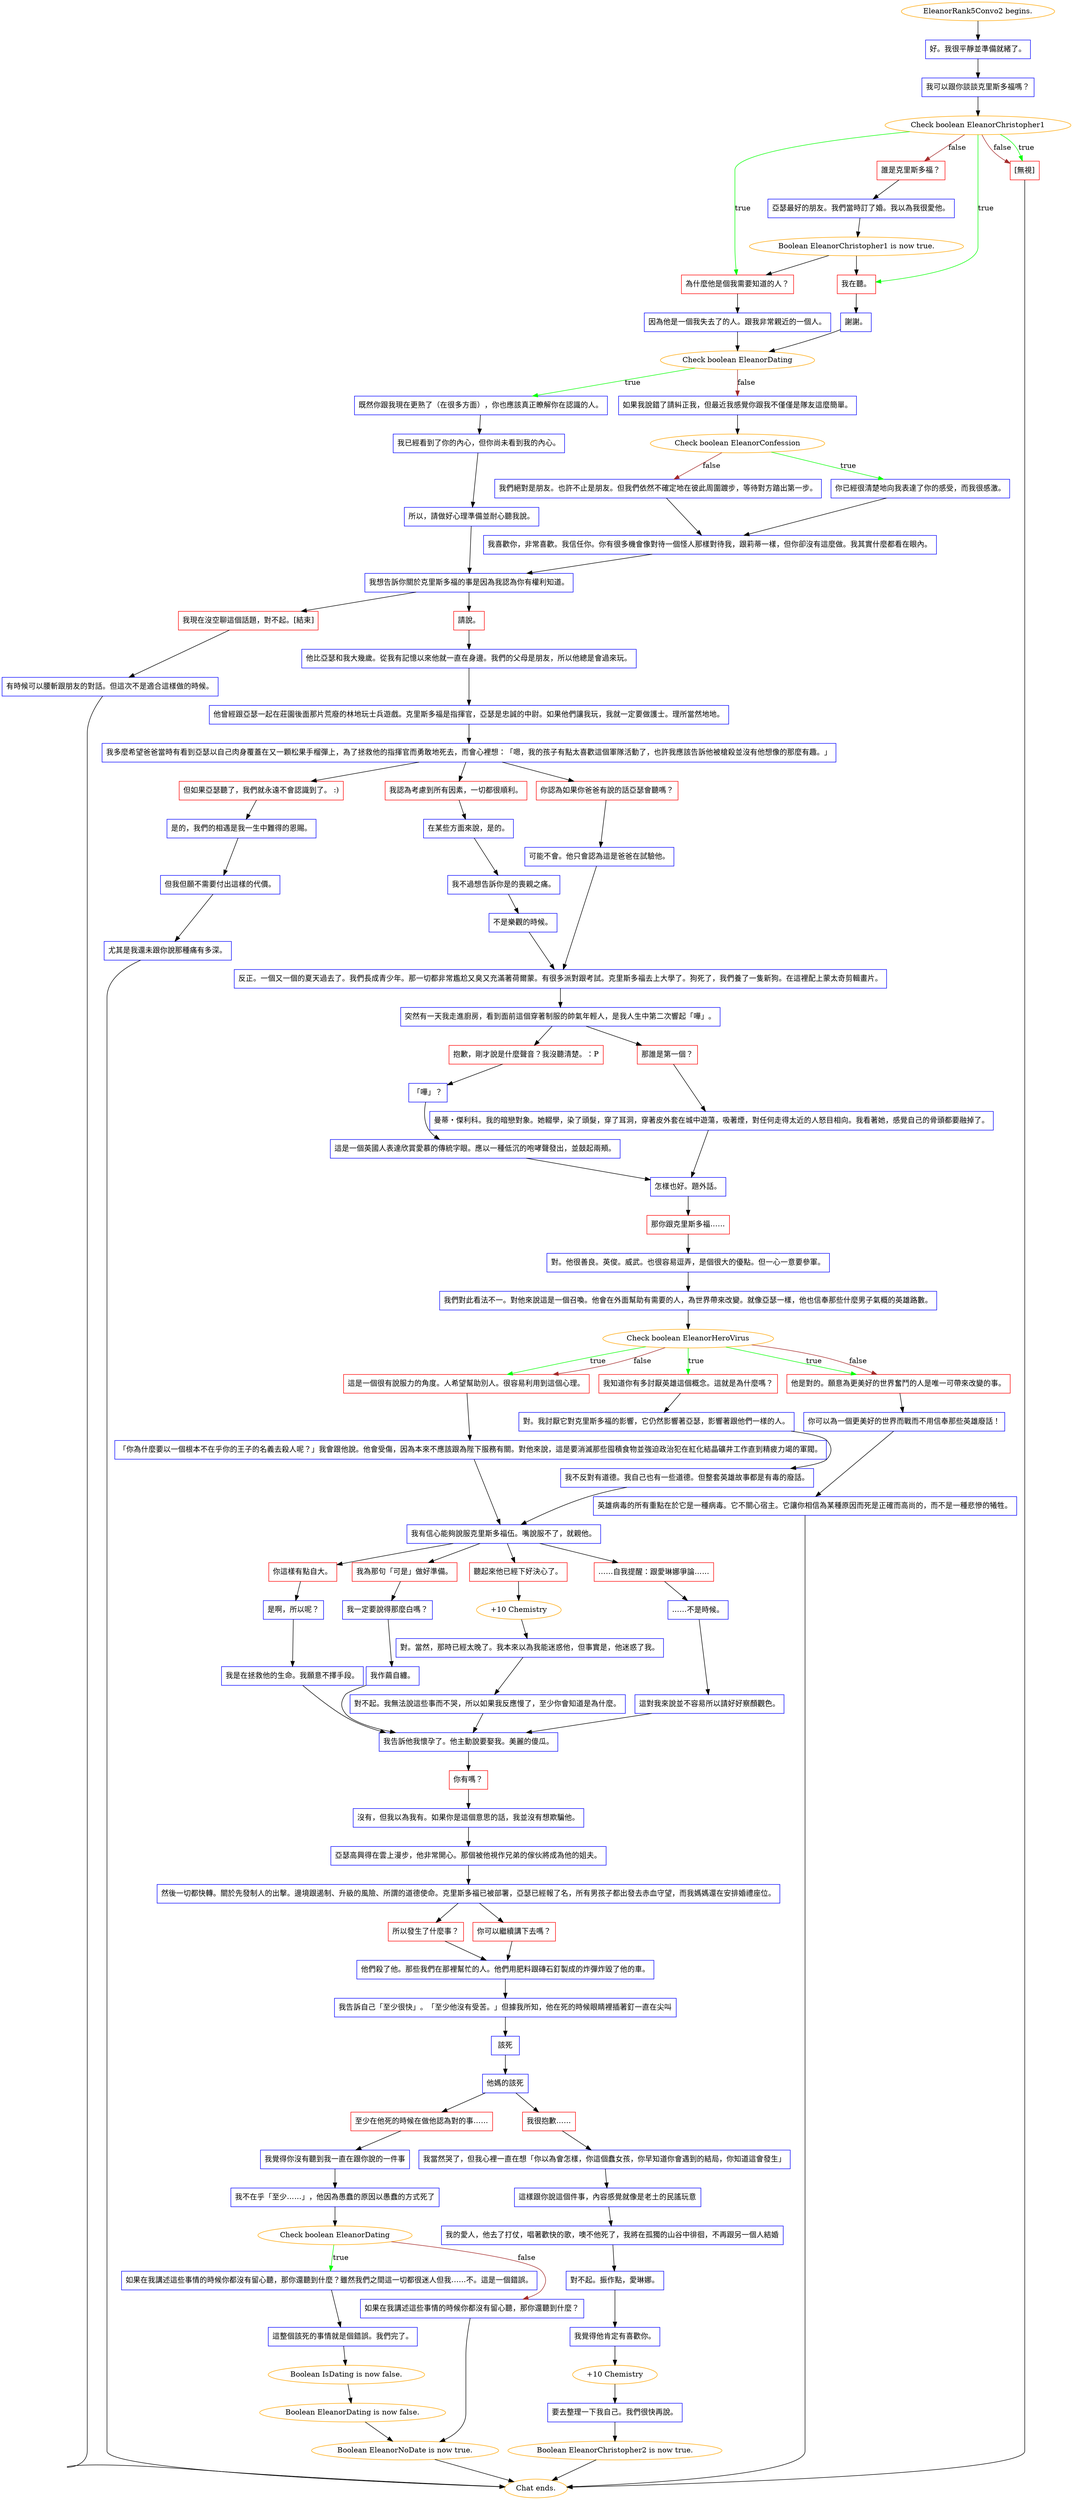 digraph {
	"EleanorRank5Convo2 begins." [color=orange];
		"EleanorRank5Convo2 begins." -> j2343418433;
	j2343418433 [label="好。我很平靜並準備就緒了。",shape=box,color=blue];
		j2343418433 -> j3407699430;
	j3407699430 [label="我可以跟你談談克里斯多福嗎？",shape=box,color=blue];
		j3407699430 -> j1969337026;
	j1969337026 [label="Check boolean EleanorChristopher1",color=orange];
		j1969337026 -> j369422790 [label=true,color=green];
		j1969337026 -> j1051091483 [label=true,color=green];
		j1969337026 -> j3102889003 [label=true,color=green];
		j1969337026 -> j3783050375 [label=false,color=brown];
		j1969337026 -> j3102889003 [label=false,color=brown];
	j369422790 [label="我在聽。",shape=box,color=red];
		j369422790 -> j1691213236;
	j1051091483 [label="為什麼他是個我需要知道的人？",shape=box,color=red];
		j1051091483 -> j608296657;
	j3102889003 [label="[無視]",shape=box,color=red];
		j3102889003 -> "Chat ends.";
	j3783050375 [label="誰是克里斯多福？",shape=box,color=red];
		j3783050375 -> j611116415;
	j1691213236 [label="謝謝。",shape=box,color=blue];
		j1691213236 -> j3782144433;
	j608296657 [label="因為他是一個我失去了的人。跟我非常親近的一個人。",shape=box,color=blue];
		j608296657 -> j3782144433;
	"Chat ends." [color=orange];
	j611116415 [label="亞瑟最好的朋友。我們當時訂了婚。我以為我很愛他。",shape=box,color=blue];
		j611116415 -> j2183637644;
	j3782144433 [label="Check boolean EleanorDating",color=orange];
		j3782144433 -> j3500053859 [label=true,color=green];
		j3782144433 -> j3785663813 [label=false,color=brown];
	j2183637644 [label="Boolean EleanorChristopher1 is now true.",color=orange];
		j2183637644 -> j369422790;
		j2183637644 -> j1051091483;
	j3500053859 [label="既然你跟我現在更熟了（在很多方面），你也應該真正瞭解你在認識的人。",shape=box,color=blue];
		j3500053859 -> j865327559;
	j3785663813 [label="如果我說錯了請糾正我，但最近我感覺你跟我不僅僅是隊友這麼簡單。",shape=box,color=blue];
		j3785663813 -> j795695089;
	j865327559 [label="我已經看到了你的內心，但你尚未看到我的內心。",shape=box,color=blue];
		j865327559 -> j1514675910;
	j795695089 [label="Check boolean EleanorConfession",color=orange];
		j795695089 -> j2052242682 [label=true,color=green];
		j795695089 -> j1478941218 [label=false,color=brown];
	j1514675910 [label="所以，請做好心理準備並耐心聽我說。",shape=box,color=blue];
		j1514675910 -> j2960128496;
	j2052242682 [label="你已經很清楚地向我表達了你的感受，而我很感激。",shape=box,color=blue];
		j2052242682 -> j1248860582;
	j1478941218 [label="我們絕對是朋友。也許不止是朋友。但我們依然不確定地在彼此周圍踱步，等待對方踏出第一步。",shape=box,color=blue];
		j1478941218 -> j1248860582;
	j2960128496 [label="我想告訴你關於克里斯多福的事是因為我認為你有權利知道。",shape=box,color=blue];
		j2960128496 -> j2316157332;
		j2960128496 -> j1388342074;
	j1248860582 [label="我喜歡你，非常喜歡。我信任你。你有很多機會像對待一個怪人那樣對待我，跟莉蒂一樣，但你卻沒有這麼做。我其實什麼都看在眼內。",shape=box,color=blue];
		j1248860582 -> j2960128496;
	j2316157332 [label="請說。",shape=box,color=red];
		j2316157332 -> j4198701941;
	j1388342074 [label="我現在沒空聊這個話題，對不起。[結束]",shape=box,color=red];
		j1388342074 -> j2090306357;
	j4198701941 [label="他比亞瑟和我大幾歲。從我有記憶以來他就一直在身邊。我們的父母是朋友，所以他總是會過來玩。",shape=box,color=blue];
		j4198701941 -> j247333811;
	j2090306357 [label="有時候可以腰斬跟朋友的對話。但這次不是適合這樣做的時候。",shape=box,color=blue];
		j2090306357 -> "Chat ends.";
	j247333811 [label="他曾經跟亞瑟一起在莊園後面那片荒廢的林地玩士兵遊戲。克里斯多福是指揮官，亞瑟是忠誠的中尉。如果他們讓我玩，我就一定要做護士。理所當然地地。",shape=box,color=blue];
		j247333811 -> j2958445396;
	j2958445396 [label="我多麼希望爸爸當時有看到亞瑟以自己肉身覆蓋在又一顆松果手榴彈上，為了拯救他的指揮官而勇敢地死去，而會心裡想：「嗯，我的孩子有點太喜歡這個軍隊活動了，也許我應該告訴他被槍殺並沒有他想像的那麼有趣。」",shape=box,color=blue];
		j2958445396 -> j2302116596;
		j2958445396 -> j493593003;
		j2958445396 -> j177901740;
	j2302116596 [label="你認為如果你爸爸有說的話亞瑟會聽嗎？",shape=box,color=red];
		j2302116596 -> j2519806061;
	j493593003 [label="我認為考慮到所有因素，一切都很順利。",shape=box,color=red];
		j493593003 -> j3978522527;
	j177901740 [label="但如果亞瑟聽了，我們就永遠不會認識到了。 :)",shape=box,color=red];
		j177901740 -> j4227218313;
	j2519806061 [label="可能不會。他只會認為這是爸爸在試驗他。",shape=box,color=blue];
		j2519806061 -> j677020488;
	j3978522527 [label="在某些方面來說，是的。",shape=box,color=blue];
		j3978522527 -> j3476811314;
	j4227218313 [label="是的，我們的相遇是我一生中難得的恩賜。",shape=box,color=blue];
		j4227218313 -> j952231337;
	j677020488 [label="反正。一個又一個的夏天過去了。我們長成青少年。那一切都非常尷尬又臭又充滿著荷爾蒙。有很多派對跟考試。克里斯多福去上大學了。狗死了，我們養了一隻新狗。在這裡配上蒙太奇剪輯畫片。",shape=box,color=blue];
		j677020488 -> j119502774;
	j3476811314 [label="我不過想告訴你是的喪親之痛。",shape=box,color=blue];
		j3476811314 -> j666552151;
	j952231337 [label="但我但願不需要付出這樣的代價。",shape=box,color=blue];
		j952231337 -> j888362551;
	j119502774 [label="突然有一天我走進廚房，看到面前這個穿著制服的帥氣年輕人，是我人生中第二次響起「嘩」。",shape=box,color=blue];
		j119502774 -> j3264655368;
		j119502774 -> j1910716845;
	j666552151 [label="不是樂觀的時候。",shape=box,color=blue];
		j666552151 -> j677020488;
	j888362551 [label="尤其是我還未跟你說那種痛有多深。",shape=box,color=blue];
		j888362551 -> "Chat ends.";
	j3264655368 [label="抱歉，剛才說是什麼聲音？我沒聽清楚。：P",shape=box,color=red];
		j3264655368 -> j2948308711;
	j1910716845 [label="那誰是第一個？",shape=box,color=red];
		j1910716845 -> j3642693899;
	j2948308711 [label="「嘩」？",shape=box,color=blue];
		j2948308711 -> j1433981218;
	j3642693899 [label="曼蒂・傑利科。我的暗戀對象。她輟學，染了頭髮，穿了耳洞，穿著皮外套在城中遊蕩，吸著煙，對任何走得太近的人怒目相向。我看著她，感覺自己的骨頭都要融掉了。",shape=box,color=blue];
		j3642693899 -> j2555644322;
	j1433981218 [label="這是一個英國人表達欣賞愛慕的傳統字眼。應以一種低沉的咆哮聲發出，並鼓起兩頰。",shape=box,color=blue];
		j1433981218 -> j2555644322;
	j2555644322 [label="怎樣也好。題外話。",shape=box,color=blue];
		j2555644322 -> j4076142674;
	j4076142674 [label="那你跟克里斯多福……",shape=box,color=red];
		j4076142674 -> j2231940343;
	j2231940343 [label="對。他很善良。英俊。威武。也很容易逗弄，是個很大的優點。但一心一意要參軍。",shape=box,color=blue];
		j2231940343 -> j3872614576;
	j3872614576 [label="我們對此看法不一。對他來說這是一個召喚。他會在外面幫助有需要的人，為世界帶來改變。就像亞瑟一樣，他也信奉那些什麼男子氣概的英雄路數。",shape=box,color=blue];
		j3872614576 -> j4212757687;
	j4212757687 [label="Check boolean EleanorHeroVirus",color=orange];
		j4212757687 -> j3505600685 [label=true,color=green];
		j4212757687 -> j4055295254 [label=true,color=green];
		j4212757687 -> j1598349157 [label=true,color=green];
		j4212757687 -> j4055295254 [label=false,color=brown];
		j4212757687 -> j1598349157 [label=false,color=brown];
	j3505600685 [label="我知道你有多討厭英雄這個概念。這就是為什麼嗎？",shape=box,color=red];
		j3505600685 -> j2108312945;
	j4055295254 [label="他是對的。願意為更美好的世界奮鬥的人是唯一可帶來改變的事。",shape=box,color=red];
		j4055295254 -> j636749125;
	j1598349157 [label="這是一個很有說服力的角度。人希望幫助別人。很容易利用到這個心理。",shape=box,color=red];
		j1598349157 -> j4292756019;
	j2108312945 [label="對。我討厭它對克里斯多福的影響，它仍然影響著亞瑟，影響著跟他們一樣的人。",shape=box,color=blue];
		j2108312945 -> j3907627978;
	j636749125 [label="你可以為一個更美好的世界而戰而不用信奉那些英雄廢話！",shape=box,color=blue];
		j636749125 -> j1788567898;
	j4292756019 [label="「你為什麼要以一個根本不在乎你的王子的名義去殺人呢？」我會跟他說。他會受傷，因為本來不應該跟為陛下服務有關。對他來說，這是要消滅那些囤積食物並強迫政治犯在紅化結晶礦井工作直到精疲力竭的軍閥。",shape=box,color=blue];
		j4292756019 -> j496780858;
	j3907627978 [label="我不反對有道德。我自己也有一些道德。但整套英雄故事都是有毒的廢話。",shape=box,color=blue];
		j3907627978 -> j496780858;
	j1788567898 [label="英雄病毒的所有重點在於它是一種病毒。它不關心宿主。它讓你相信為某種原因而死是正確而高尚的，而不是一種悲慘的犧牲。",shape=box,color=blue];
		j1788567898 -> "Chat ends.";
	j496780858 [label="我有信心能夠說服克里斯多福伍。嘴說服不了，就親他。",shape=box,color=blue];
		j496780858 -> j2952644634;
		j496780858 -> j2574109931;
		j496780858 -> j806549631;
		j496780858 -> j1933438101;
	j2952644634 [label="你這樣有點自大。",shape=box,color=red];
		j2952644634 -> j1179305774;
	j2574109931 [label="我為那句「可是」做好準備。",shape=box,color=red];
		j2574109931 -> j1533853033;
	j806549631 [label="聽起來他已經下好決心了。",shape=box,color=red];
		j806549631 -> j1906221573;
	j1933438101 [label="……自我提醒：跟愛琳娜爭論……",shape=box,color=red];
		j1933438101 -> j737313761;
	j1179305774 [label="是啊，所以呢？",shape=box,color=blue];
		j1179305774 -> j645314463;
	j1533853033 [label="我一定要說得那麼白嗎？",shape=box,color=blue];
		j1533853033 -> j3976632116;
	j1906221573 [label="+10 Chemistry",color=orange];
		j1906221573 -> j973136484;
	j737313761 [label="……不是時候。",shape=box,color=blue];
		j737313761 -> j3825675537;
	j645314463 [label="我是在拯救他的生命。我願意不擇手段。",shape=box,color=blue];
		j645314463 -> j1534296895;
	j3976632116 [label="我作繭自纏。",shape=box,color=blue];
		j3976632116 -> j1534296895;
	j973136484 [label="對。當然，那時已經太晚了。我本來以為我能迷惑他，但事實是，他迷惑了我。",shape=box,color=blue];
		j973136484 -> j506319374;
	j3825675537 [label="這對我來說並不容易所以請好好察顏觀色。",shape=box,color=blue];
		j3825675537 -> j1534296895;
	j1534296895 [label="我告訴他我懷孕了。他主動說要娶我。美麗的傻瓜。",shape=box,color=blue];
		j1534296895 -> j3602415323;
	j506319374 [label="對不起。我無法說這些事而不哭，所以如果我反應慢了，至少你會知道是為什麼。",shape=box,color=blue];
		j506319374 -> j1534296895;
	j3602415323 [label="你有嗎？",shape=box,color=red];
		j3602415323 -> j318356221;
	j318356221 [label="沒有，但我以為我有。如果你是這個意思的話，我並沒有想欺騙他。",shape=box,color=blue];
		j318356221 -> j3775504848;
	j3775504848 [label="亞瑟高興得在雲上漫步，他非常開心。那個被他視作兄弟的傢伙將成為他的姐夫。",shape=box,color=blue];
		j3775504848 -> j1226250944;
	j1226250944 [label="然後一切都快轉。關於先發制人的出擊。邊境跟遏制、升級的風險、所謂的道德使命。克里斯多福已被部署，亞瑟已經報了名，所有男孩子都出發去赤血守望，而我媽媽還在安排婚禮座位。",shape=box,color=blue];
		j1226250944 -> j4266274697;
		j1226250944 -> j2857036219;
	j4266274697 [label="所以發生了什麼事？",shape=box,color=red];
		j4266274697 -> j370455953;
	j2857036219 [label="你可以繼續講下去嗎？",shape=box,color=red];
		j2857036219 -> j370455953;
	j370455953 [label="他們殺了他。那些我們在那裡幫忙的人。他們用肥料跟磚石釘製成的炸彈炸毀了他的車。",shape=box,color=blue];
		j370455953 -> j3351433736;
	j3351433736 [label="我告訴自己「至少很快」。「至少他沒有受苦。」但據我所知，他在死的時候眼睛裡插著釘一直在尖叫",shape=box,color=blue];
		j3351433736 -> j645527215;
	j645527215 [label="該死",shape=box,color=blue];
		j645527215 -> j492797358;
	j492797358 [label="他媽的該死",shape=box,color=blue];
		j492797358 -> j3048742204;
		j492797358 -> j2552091831;
	j3048742204 [label="至少在他死的時候在做他認為對的事……",shape=box,color=red];
		j3048742204 -> j2290470473;
	j2552091831 [label="我很抱歉……",shape=box,color=red];
		j2552091831 -> j2499817801;
	j2290470473 [label="我覺得你沒有聽到我一直在跟你說的一件事",shape=box,color=blue];
		j2290470473 -> j3067794565;
	j2499817801 [label="我當然哭了，但我心裡一直在想「你以為會怎樣，你這個蠢女孩，你早知道你會遇到的結局，你知道這會發生」",shape=box,color=blue];
		j2499817801 -> j3362820755;
	j3067794565 [label="我不在乎「至少……」，他因為愚蠢的原因以愚蠢的方式死了",shape=box,color=blue];
		j3067794565 -> j425773188;
	j3362820755 [label="這樣跟你說這個件事，內容感覺就像是老土的民謠玩意",shape=box,color=blue];
		j3362820755 -> j12525175;
	j425773188 [label="Check boolean EleanorDating",color=orange];
		j425773188 -> j1580845793 [label=true,color=green];
		j425773188 -> j1530339756 [label=false,color=brown];
	j12525175 [label="我的愛人，他去了打仗，唱著歡快的歌，噢不他死了，我將在孤獨的山谷中徘徊，不再跟另一個人結婚",shape=box,color=blue];
		j12525175 -> j4199447203;
	j1580845793 [label="如果在我講述這些事情的時候你都沒有留心聽，那你還聽到什麼？雖然我們之間這一切都很迷人但我……不。這是一個錯誤。",shape=box,color=blue];
		j1580845793 -> j2279081729;
	j1530339756 [label="如果在我講述這些事情的時候你都沒有留心聽，那你還聽到什麼？",shape=box,color=blue];
		j1530339756 -> j2728200779;
	j4199447203 [label="對不起。振作點，愛琳娜。",shape=box,color=blue];
		j4199447203 -> j279484211;
	j2279081729 [label="這整個該死的事情就是個錯誤。我們完了。",shape=box,color=blue];
		j2279081729 -> j3127028283;
	j2728200779 [label="Boolean EleanorNoDate is now true.",color=orange];
		j2728200779 -> "Chat ends.";
	j279484211 [label="我覺得他肯定有喜歡你。",shape=box,color=blue];
		j279484211 -> j831820876;
	j3127028283 [label="Boolean IsDating is now false.",color=orange];
		j3127028283 -> j3856107511;
	j831820876 [label="+10 Chemistry",color=orange];
		j831820876 -> j3135119814;
	j3856107511 [label="Boolean EleanorDating is now false.",color=orange];
		j3856107511 -> j2728200779;
	j3135119814 [label="要去整理一下我自己。我們很快再說。",shape=box,color=blue];
		j3135119814 -> j1193419706;
	j1193419706 [label="Boolean EleanorChristopher2 is now true.",color=orange];
		j1193419706 -> "Chat ends.";
}